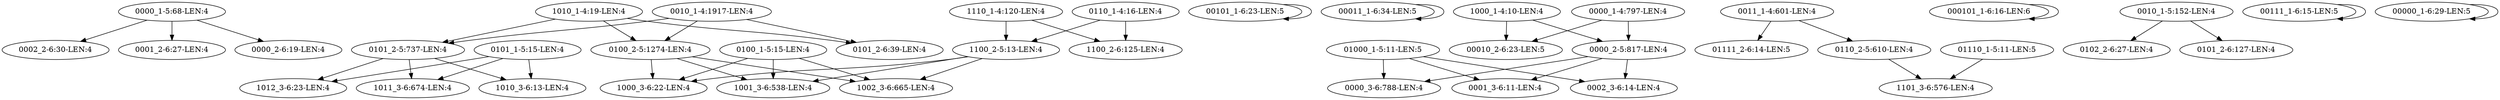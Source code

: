 digraph G {
    "0000_1-5:68-LEN:4" -> "0002_2-6:30-LEN:4";
    "0000_1-5:68-LEN:4" -> "0001_2-6:27-LEN:4";
    "0000_1-5:68-LEN:4" -> "0000_2-6:19-LEN:4";
    "0101_2-5:737-LEN:4" -> "1012_3-6:23-LEN:4";
    "0101_2-5:737-LEN:4" -> "1011_3-6:674-LEN:4";
    "0101_2-5:737-LEN:4" -> "1010_3-6:13-LEN:4";
    "1110_1-4:120-LEN:4" -> "1100_2-6:125-LEN:4";
    "1110_1-4:120-LEN:4" -> "1100_2-5:13-LEN:4";
    "00101_1-6:23-LEN:5" -> "00101_1-6:23-LEN:5";
    "00011_1-6:34-LEN:5" -> "00011_1-6:34-LEN:5";
    "1000_1-4:10-LEN:4" -> "00010_2-6:23-LEN:5";
    "1000_1-4:10-LEN:4" -> "0000_2-5:817-LEN:4";
    "0011_1-4:601-LEN:4" -> "01111_2-6:14-LEN:5";
    "0011_1-4:601-LEN:4" -> "0110_2-5:610-LEN:4";
    "0100_1-5:15-LEN:4" -> "1000_3-6:22-LEN:4";
    "0100_1-5:15-LEN:4" -> "1001_3-6:538-LEN:4";
    "0100_1-5:15-LEN:4" -> "1002_3-6:665-LEN:4";
    "01000_1-5:11-LEN:5" -> "0000_3-6:788-LEN:4";
    "01000_1-5:11-LEN:5" -> "0001_3-6:11-LEN:4";
    "01000_1-5:11-LEN:5" -> "0002_3-6:14-LEN:4";
    "0110_1-4:16-LEN:4" -> "1100_2-6:125-LEN:4";
    "0110_1-4:16-LEN:4" -> "1100_2-5:13-LEN:4";
    "000101_1-6:16-LEN:6" -> "000101_1-6:16-LEN:6";
    "1010_1-4:19-LEN:4" -> "0101_2-5:737-LEN:4";
    "1010_1-4:19-LEN:4" -> "0100_2-5:1274-LEN:4";
    "1010_1-4:19-LEN:4" -> "0101_2-6:39-LEN:4";
    "01110_1-5:11-LEN:5" -> "1101_3-6:576-LEN:4";
    "1100_2-5:13-LEN:4" -> "1000_3-6:22-LEN:4";
    "1100_2-5:13-LEN:4" -> "1001_3-6:538-LEN:4";
    "1100_2-5:13-LEN:4" -> "1002_3-6:665-LEN:4";
    "0010_1-5:152-LEN:4" -> "0102_2-6:27-LEN:4";
    "0010_1-5:152-LEN:4" -> "0101_2-6:127-LEN:4";
    "00111_1-6:15-LEN:5" -> "00111_1-6:15-LEN:5";
    "0100_2-5:1274-LEN:4" -> "1000_3-6:22-LEN:4";
    "0100_2-5:1274-LEN:4" -> "1001_3-6:538-LEN:4";
    "0100_2-5:1274-LEN:4" -> "1002_3-6:665-LEN:4";
    "00000_1-6:29-LEN:5" -> "00000_1-6:29-LEN:5";
    "0000_1-4:797-LEN:4" -> "00010_2-6:23-LEN:5";
    "0000_1-4:797-LEN:4" -> "0000_2-5:817-LEN:4";
    "0010_1-4:1917-LEN:4" -> "0101_2-5:737-LEN:4";
    "0010_1-4:1917-LEN:4" -> "0100_2-5:1274-LEN:4";
    "0010_1-4:1917-LEN:4" -> "0101_2-6:39-LEN:4";
    "0101_1-5:15-LEN:4" -> "1012_3-6:23-LEN:4";
    "0101_1-5:15-LEN:4" -> "1011_3-6:674-LEN:4";
    "0101_1-5:15-LEN:4" -> "1010_3-6:13-LEN:4";
    "0000_2-5:817-LEN:4" -> "0000_3-6:788-LEN:4";
    "0000_2-5:817-LEN:4" -> "0001_3-6:11-LEN:4";
    "0000_2-5:817-LEN:4" -> "0002_3-6:14-LEN:4";
    "0110_2-5:610-LEN:4" -> "1101_3-6:576-LEN:4";
}
